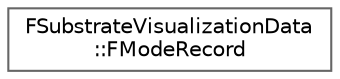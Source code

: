 digraph "Graphical Class Hierarchy"
{
 // INTERACTIVE_SVG=YES
 // LATEX_PDF_SIZE
  bgcolor="transparent";
  edge [fontname=Helvetica,fontsize=10,labelfontname=Helvetica,labelfontsize=10];
  node [fontname=Helvetica,fontsize=10,shape=box,height=0.2,width=0.4];
  rankdir="LR";
  Node0 [id="Node000000",label="FSubstrateVisualizationData\l::FModeRecord",height=0.2,width=0.4,color="grey40", fillcolor="white", style="filled",URL="$da/d6c/structFSubstrateVisualizationData_1_1FModeRecord.html",tooltip="Describes a single available visualization mode."];
}
